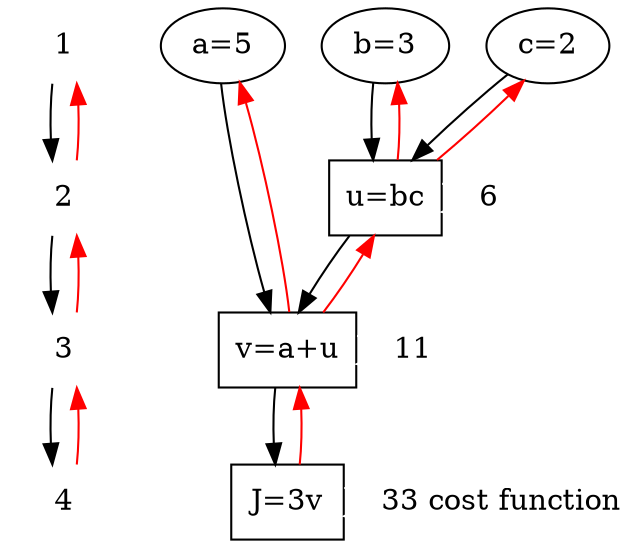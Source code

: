 digraph G{
{node [shape=plaintext];
  1->2->3->4 ;
};
{node [shape=plaintext];
edge [color="red"];
    4->3->2->1;};
  {
a->formula1;
b-> formula0;
c-> formula0;

formula0 -> formula1;
formula1 -> formula2;
a [label="a=5"];
b [label="b=3"];
c [label="c=2"];
edge [color=white];
formula0->formula0  [label="6"];
formula1->formula1  [label="11"];
formula2->formula2  [label="33 cost function"];
formula0 [label="u=bc", shape=box];
formula1 [label="v=a+u", shape=box];
formula2 [label="J=3v", shape=box];
edge [color=red];
formula0->b;
formula0->c;
formula2->formula1->a;
formula1->formula0;}

{rank=same; 1;"a";"b";"c";}
{rank=same; 2;"formula0";}
{rank=same; 3;"formula1";}
{rank=same; 4;"formula2";}
}
